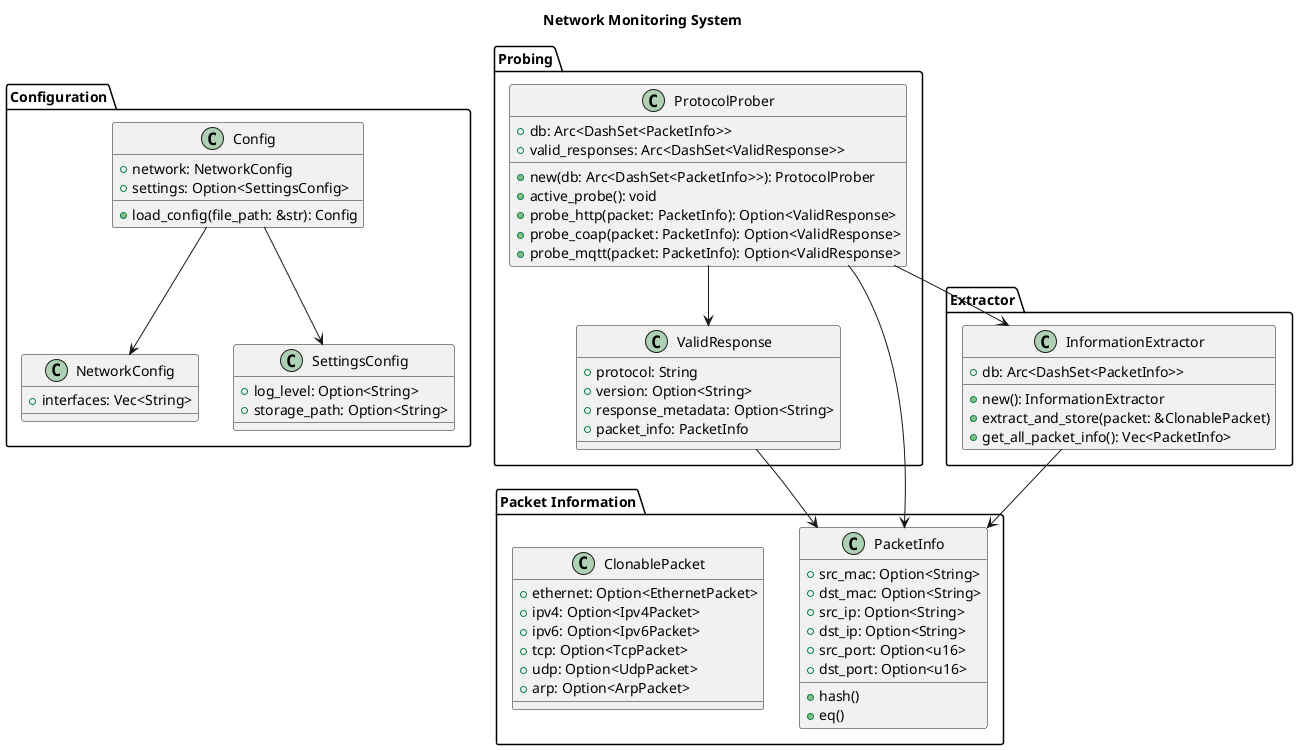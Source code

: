 @startuml
title Network Monitoring System

package "Configuration" {
    class Config {
        +network: NetworkConfig
        +settings: Option<SettingsConfig>
        +load_config(file_path: &str): Config
    }

    class NetworkConfig {
        +interfaces: Vec<String>
    }

    class SettingsConfig {
        +log_level: Option<String>
        +storage_path: Option<String>
    }
}

package "Packet Information" {
    class PacketInfo {
        +src_mac: Option<String>
        +dst_mac: Option<String>
        +src_ip: Option<String>
        +dst_ip: Option<String>
        +src_port: Option<u16>
        +dst_port: Option<u16>
        +hash()
        +eq()
    }

    class ClonablePacket {
        +ethernet: Option<EthernetPacket>
        +ipv4: Option<Ipv4Packet>
        +ipv6: Option<Ipv6Packet>
        +tcp: Option<TcpPacket>
        +udp: Option<UdpPacket>
        +arp: Option<ArpPacket>
    }
}

package "Extractor" {
    class InformationExtractor {
        +db: Arc<DashSet<PacketInfo>>
        +new(): InformationExtractor
        +extract_and_store(packet: &ClonablePacket)
        +get_all_packet_info(): Vec<PacketInfo>
    }
}

package "Probing" {
    class ValidResponse {
        +protocol: String
        +version: Option<String>
        +response_metadata: Option<String>
        +packet_info: PacketInfo
    }

    class ProtocolProber {
        +db: Arc<DashSet<PacketInfo>>
        +valid_responses: Arc<DashSet<ValidResponse>>
        +new(db: Arc<DashSet<PacketInfo>>): ProtocolProber
        +active_probe(): void
        +probe_http(packet: PacketInfo): Option<ValidResponse>
        +probe_coap(packet: PacketInfo): Option<ValidResponse>
        +probe_mqtt(packet: PacketInfo): Option<ValidResponse>
    }
}

Config --> NetworkConfig
Config --> SettingsConfig
InformationExtractor --> PacketInfo
ProtocolProber --> PacketInfo
ProtocolProber --> ValidResponse
ProtocolProber --> InformationExtractor
ValidResponse --> PacketInfo

@enduml
